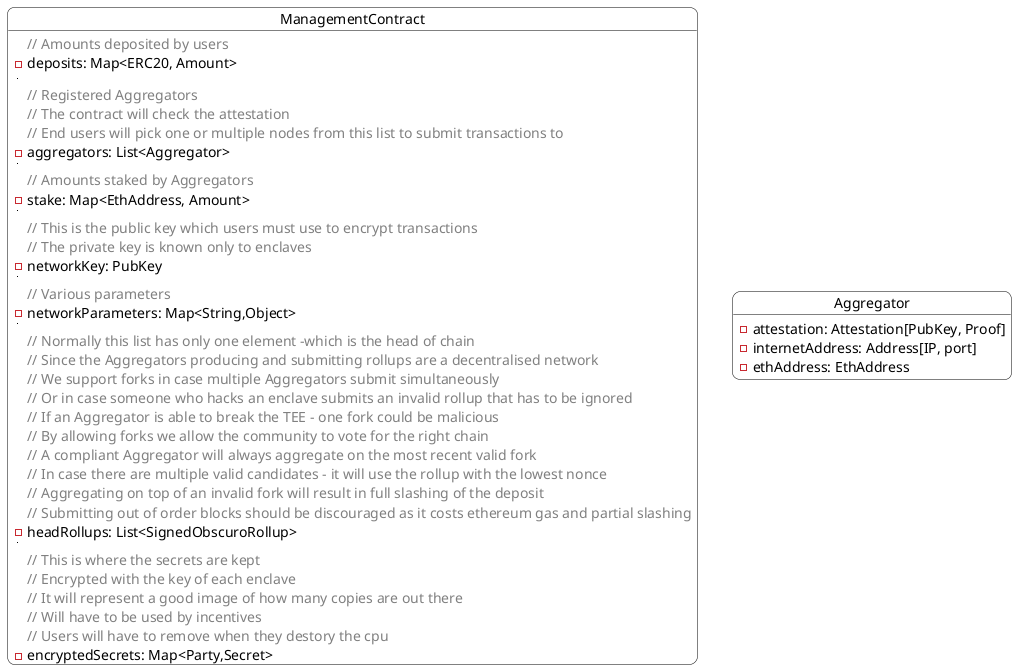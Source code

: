 @startuml
!pragma teoz true
skinparam monochrome false
skinparam roundcorner 15
skinparam shadowing false
skinparam object{
  BackgroundColor White
  BorderColor Black
}

!define C(x) <color:grey><color:grey>// x</color>
!define NL |||

object ManagementContract {

    C(Amounts deposited by users)
    - deposits: Map<ERC20, Amount>

    NL
    C(Registered Aggregators)
    C(The contract will check the attestation )
    C(End users will pick one or multiple nodes from this list to submit transactions to)
    - aggregators: List<Aggregator>

    NL
    C(Amounts staked by Aggregators)
    - stake: Map<EthAddress, Amount>

    NL
    C(This is the public key which users must use to encrypt transactions)
    C(The private key is known only to enclaves)
    - networkKey: PubKey

    NL
    C(Various parameters)
    - networkParameters: Map<String,Object>

    NL
    C(Normally this list has only one element -which is the head of chain )
    C(Since the Aggregators producing and submitting rollups are a decentralised network)
    C(We support forks in case multiple Aggregators submit simultaneously)
    C(Or in case someone who hacks an enclave submits an invalid rollup that has to be ignored)
    C(If an Aggregator is able to break the TEE - one fork could be malicious)
    C(By allowing forks we allow the community to vote for the right chain)
    C(A compliant Aggregator will always aggregate on the most recent valid fork)
    C(In case there are multiple valid candidates - it will use the rollup with the lowest nonce)
    C(Aggregating on top of an invalid fork will result in full slashing of the deposit)
    C(Submitting out of order blocks should be discouraged as it costs ethereum gas and partial slashing)
    - headRollups: List<SignedObscuroRollup>

    NL
    C(This is where the secrets are kept)
    C(Encrypted with the key of each enclave)
    C(It will represent a good image of how many copies are out there)
    C(Will have to be used by incentives)
    C(Users will have to remove when they destory the cpu)
    - encryptedSecrets: Map<Party,Secret>
}

object Aggregator{
    - attestation: Attestation[PubKey, Proof]
    - internetAddress: Address[IP, port]
    - ethAddress: EthAddress
}
@enduml